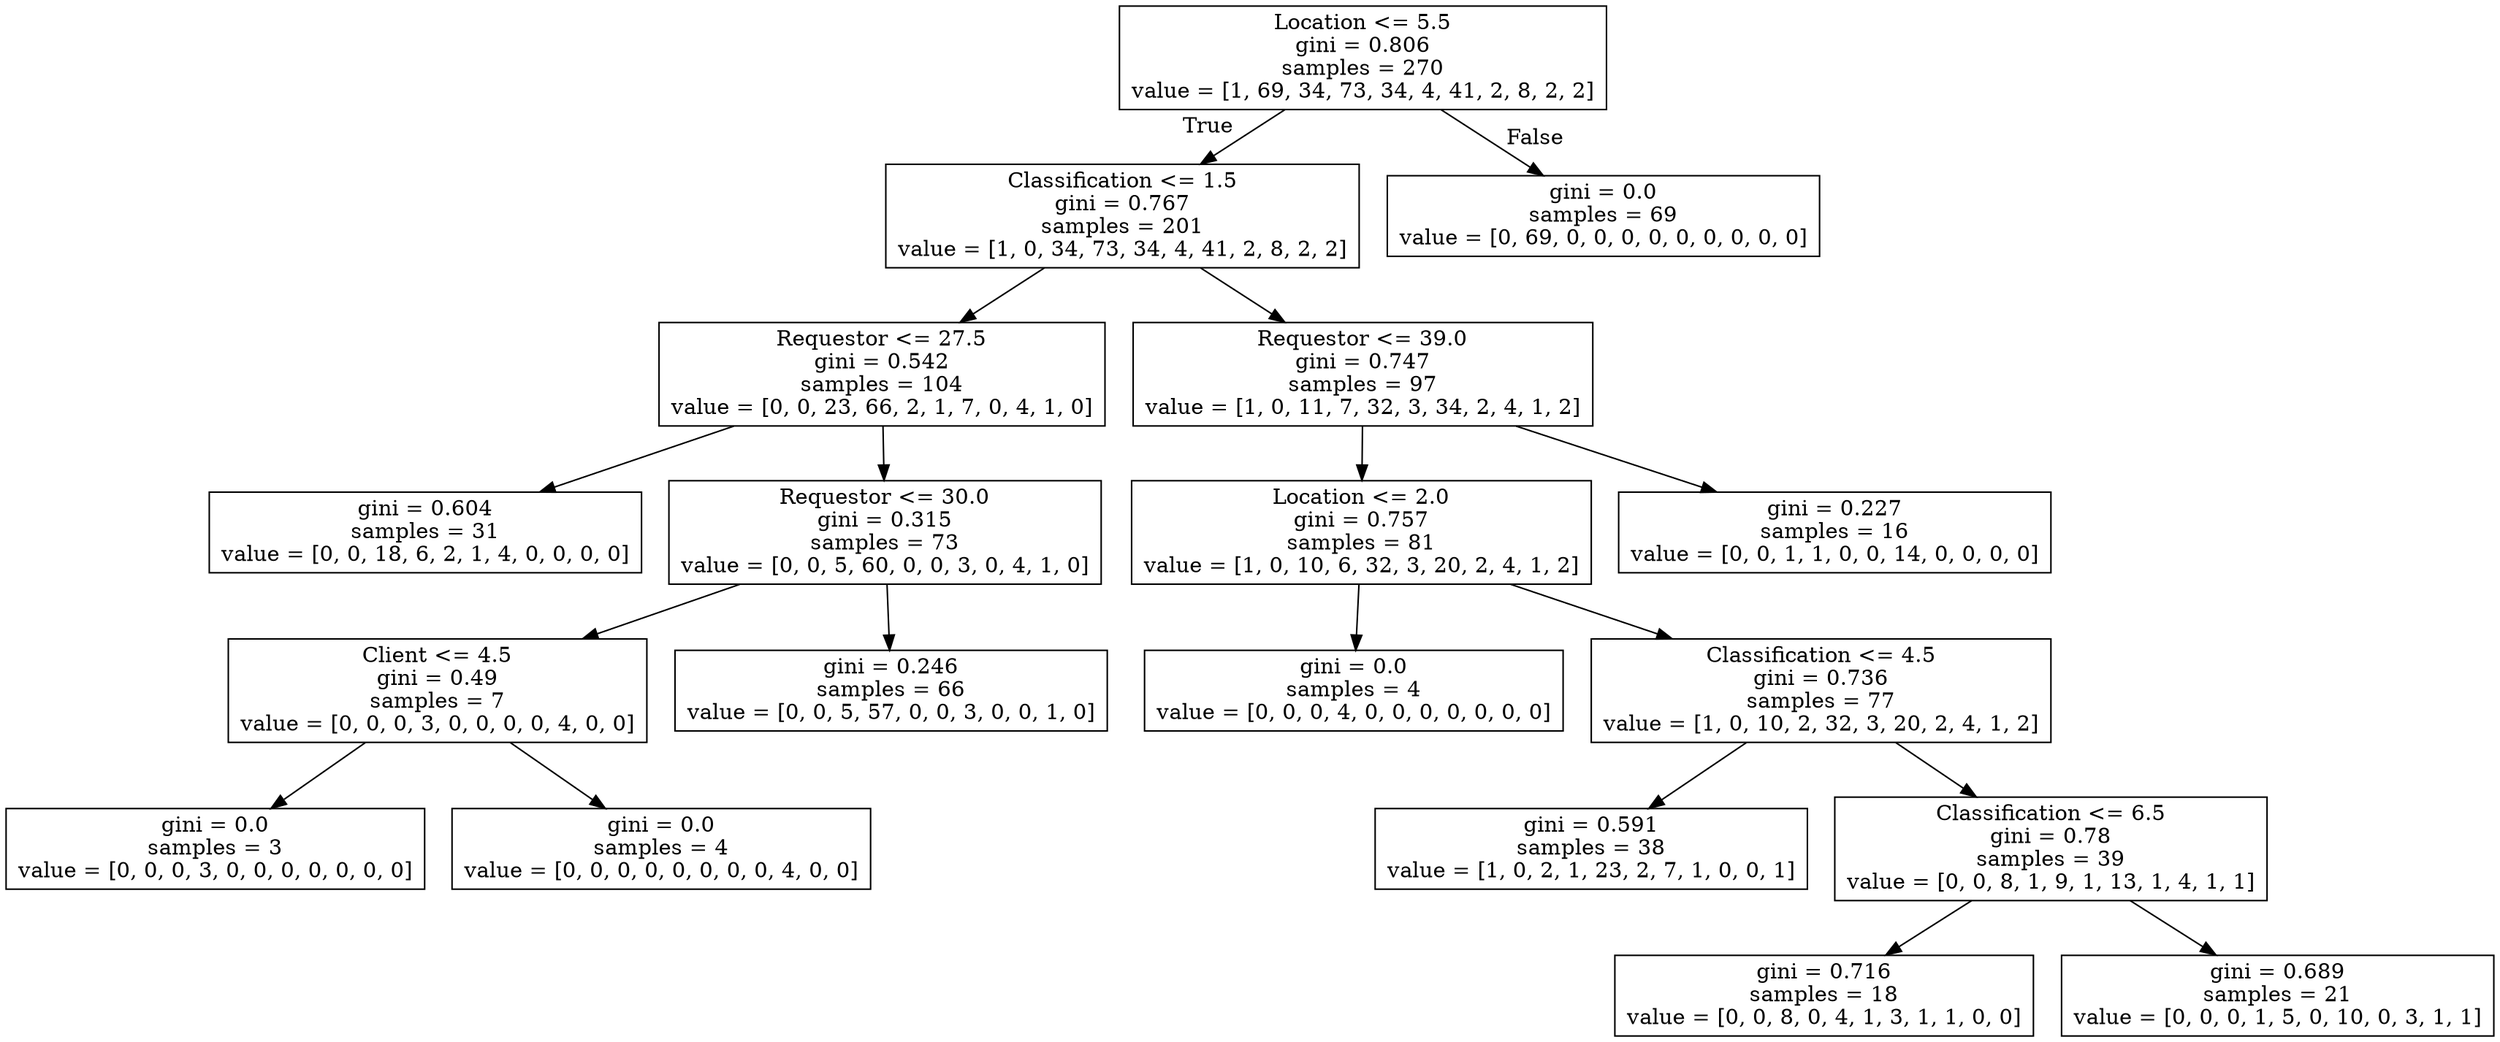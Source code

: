 digraph Tree {
node [shape=box] ;
0 [label="Location <= 5.5\ngini = 0.806\nsamples = 270\nvalue = [1, 69, 34, 73, 34, 4, 41, 2, 8, 2, 2]"] ;
1 [label="Classification <= 1.5\ngini = 0.767\nsamples = 201\nvalue = [1, 0, 34, 73, 34, 4, 41, 2, 8, 2, 2]"] ;
0 -> 1 [labeldistance=2.5, labelangle=45, headlabel="True"] ;
3 [label="Requestor <= 27.5\ngini = 0.542\nsamples = 104\nvalue = [0, 0, 23, 66, 2, 1, 7, 0, 4, 1, 0]"] ;
1 -> 3 ;
5 [label="gini = 0.604\nsamples = 31\nvalue = [0, 0, 18, 6, 2, 1, 4, 0, 0, 0, 0]"] ;
3 -> 5 ;
6 [label="Requestor <= 30.0\ngini = 0.315\nsamples = 73\nvalue = [0, 0, 5, 60, 0, 0, 3, 0, 4, 1, 0]"] ;
3 -> 6 ;
13 [label="Client <= 4.5\ngini = 0.49\nsamples = 7\nvalue = [0, 0, 0, 3, 0, 0, 0, 0, 4, 0, 0]"] ;
6 -> 13 ;
15 [label="gini = 0.0\nsamples = 3\nvalue = [0, 0, 0, 3, 0, 0, 0, 0, 0, 0, 0]"] ;
13 -> 15 ;
16 [label="gini = 0.0\nsamples = 4\nvalue = [0, 0, 0, 0, 0, 0, 0, 0, 4, 0, 0]"] ;
13 -> 16 ;
14 [label="gini = 0.246\nsamples = 66\nvalue = [0, 0, 5, 57, 0, 0, 3, 0, 0, 1, 0]"] ;
6 -> 14 ;
4 [label="Requestor <= 39.0\ngini = 0.747\nsamples = 97\nvalue = [1, 0, 11, 7, 32, 3, 34, 2, 4, 1, 2]"] ;
1 -> 4 ;
7 [label="Location <= 2.0\ngini = 0.757\nsamples = 81\nvalue = [1, 0, 10, 6, 32, 3, 20, 2, 4, 1, 2]"] ;
4 -> 7 ;
9 [label="gini = 0.0\nsamples = 4\nvalue = [0, 0, 0, 4, 0, 0, 0, 0, 0, 0, 0]"] ;
7 -> 9 ;
10 [label="Classification <= 4.5\ngini = 0.736\nsamples = 77\nvalue = [1, 0, 10, 2, 32, 3, 20, 2, 4, 1, 2]"] ;
7 -> 10 ;
11 [label="gini = 0.591\nsamples = 38\nvalue = [1, 0, 2, 1, 23, 2, 7, 1, 0, 0, 1]"] ;
10 -> 11 ;
12 [label="Classification <= 6.5\ngini = 0.78\nsamples = 39\nvalue = [0, 0, 8, 1, 9, 1, 13, 1, 4, 1, 1]"] ;
10 -> 12 ;
17 [label="gini = 0.716\nsamples = 18\nvalue = [0, 0, 8, 0, 4, 1, 3, 1, 1, 0, 0]"] ;
12 -> 17 ;
18 [label="gini = 0.689\nsamples = 21\nvalue = [0, 0, 0, 1, 5, 0, 10, 0, 3, 1, 1]"] ;
12 -> 18 ;
8 [label="gini = 0.227\nsamples = 16\nvalue = [0, 0, 1, 1, 0, 0, 14, 0, 0, 0, 0]"] ;
4 -> 8 ;
2 [label="gini = 0.0\nsamples = 69\nvalue = [0, 69, 0, 0, 0, 0, 0, 0, 0, 0, 0]"] ;
0 -> 2 [labeldistance=2.5, labelangle=-45, headlabel="False"] ;
}
